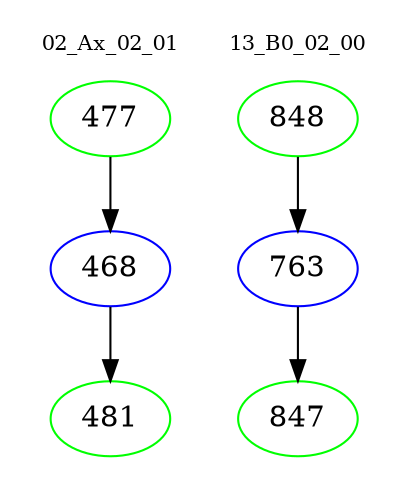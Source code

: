 digraph{
subgraph cluster_0 {
color = white
label = "02_Ax_02_01";
fontsize=10;
T0_477 [label="477", color="green"]
T0_477 -> T0_468 [color="black"]
T0_468 [label="468", color="blue"]
T0_468 -> T0_481 [color="black"]
T0_481 [label="481", color="green"]
}
subgraph cluster_1 {
color = white
label = "13_B0_02_00";
fontsize=10;
T1_848 [label="848", color="green"]
T1_848 -> T1_763 [color="black"]
T1_763 [label="763", color="blue"]
T1_763 -> T1_847 [color="black"]
T1_847 [label="847", color="green"]
}
}
